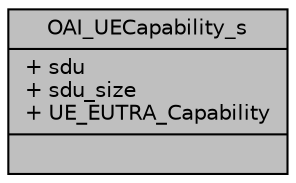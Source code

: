 digraph "OAI_UECapability_s"
{
 // LATEX_PDF_SIZE
  edge [fontname="Helvetica",fontsize="10",labelfontname="Helvetica",labelfontsize="10"];
  node [fontname="Helvetica",fontsize="10",shape=record];
  Node1 [label="{OAI_UECapability_s\n|+ sdu\l+ sdu_size\l+ UE_EUTRA_Capability\l|}",height=0.2,width=0.4,color="black", fillcolor="grey75", style="filled", fontcolor="black",tooltip=" "];
}
